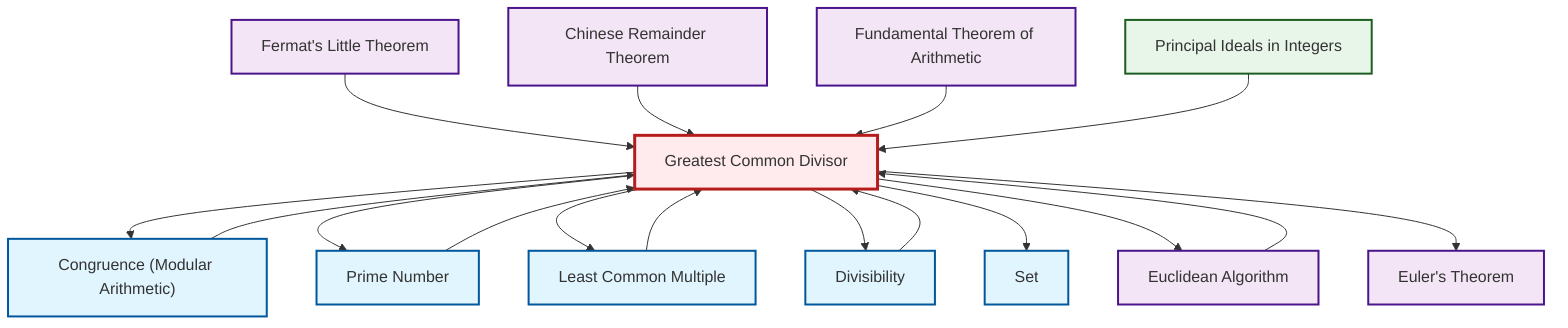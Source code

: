 graph TD
    classDef definition fill:#e1f5fe,stroke:#01579b,stroke-width:2px
    classDef theorem fill:#f3e5f5,stroke:#4a148c,stroke-width:2px
    classDef axiom fill:#fff3e0,stroke:#e65100,stroke-width:2px
    classDef example fill:#e8f5e9,stroke:#1b5e20,stroke-width:2px
    classDef current fill:#ffebee,stroke:#b71c1c,stroke-width:3px
    def-set["Set"]:::definition
    ex-principal-ideal["Principal Ideals in Integers"]:::example
    thm-fundamental-arithmetic["Fundamental Theorem of Arithmetic"]:::theorem
    thm-fermat-little["Fermat's Little Theorem"]:::theorem
    def-prime["Prime Number"]:::definition
    thm-euler["Euler's Theorem"]:::theorem
    def-divisibility["Divisibility"]:::definition
    thm-chinese-remainder["Chinese Remainder Theorem"]:::theorem
    def-lcm["Least Common Multiple"]:::definition
    thm-euclidean-algorithm["Euclidean Algorithm"]:::theorem
    def-gcd["Greatest Common Divisor"]:::definition
    def-congruence["Congruence (Modular Arithmetic)"]:::definition
    def-gcd --> def-congruence
    def-gcd --> def-prime
    thm-fermat-little --> def-gcd
    thm-chinese-remainder --> def-gcd
    def-gcd --> def-lcm
    def-lcm --> def-gcd
    def-congruence --> def-gcd
    def-gcd --> def-divisibility
    def-gcd --> def-set
    thm-euclidean-algorithm --> def-gcd
    thm-fundamental-arithmetic --> def-gcd
    def-divisibility --> def-gcd
    def-prime --> def-gcd
    def-gcd --> thm-euclidean-algorithm
    ex-principal-ideal --> def-gcd
    def-gcd --> thm-euler
    class def-gcd current